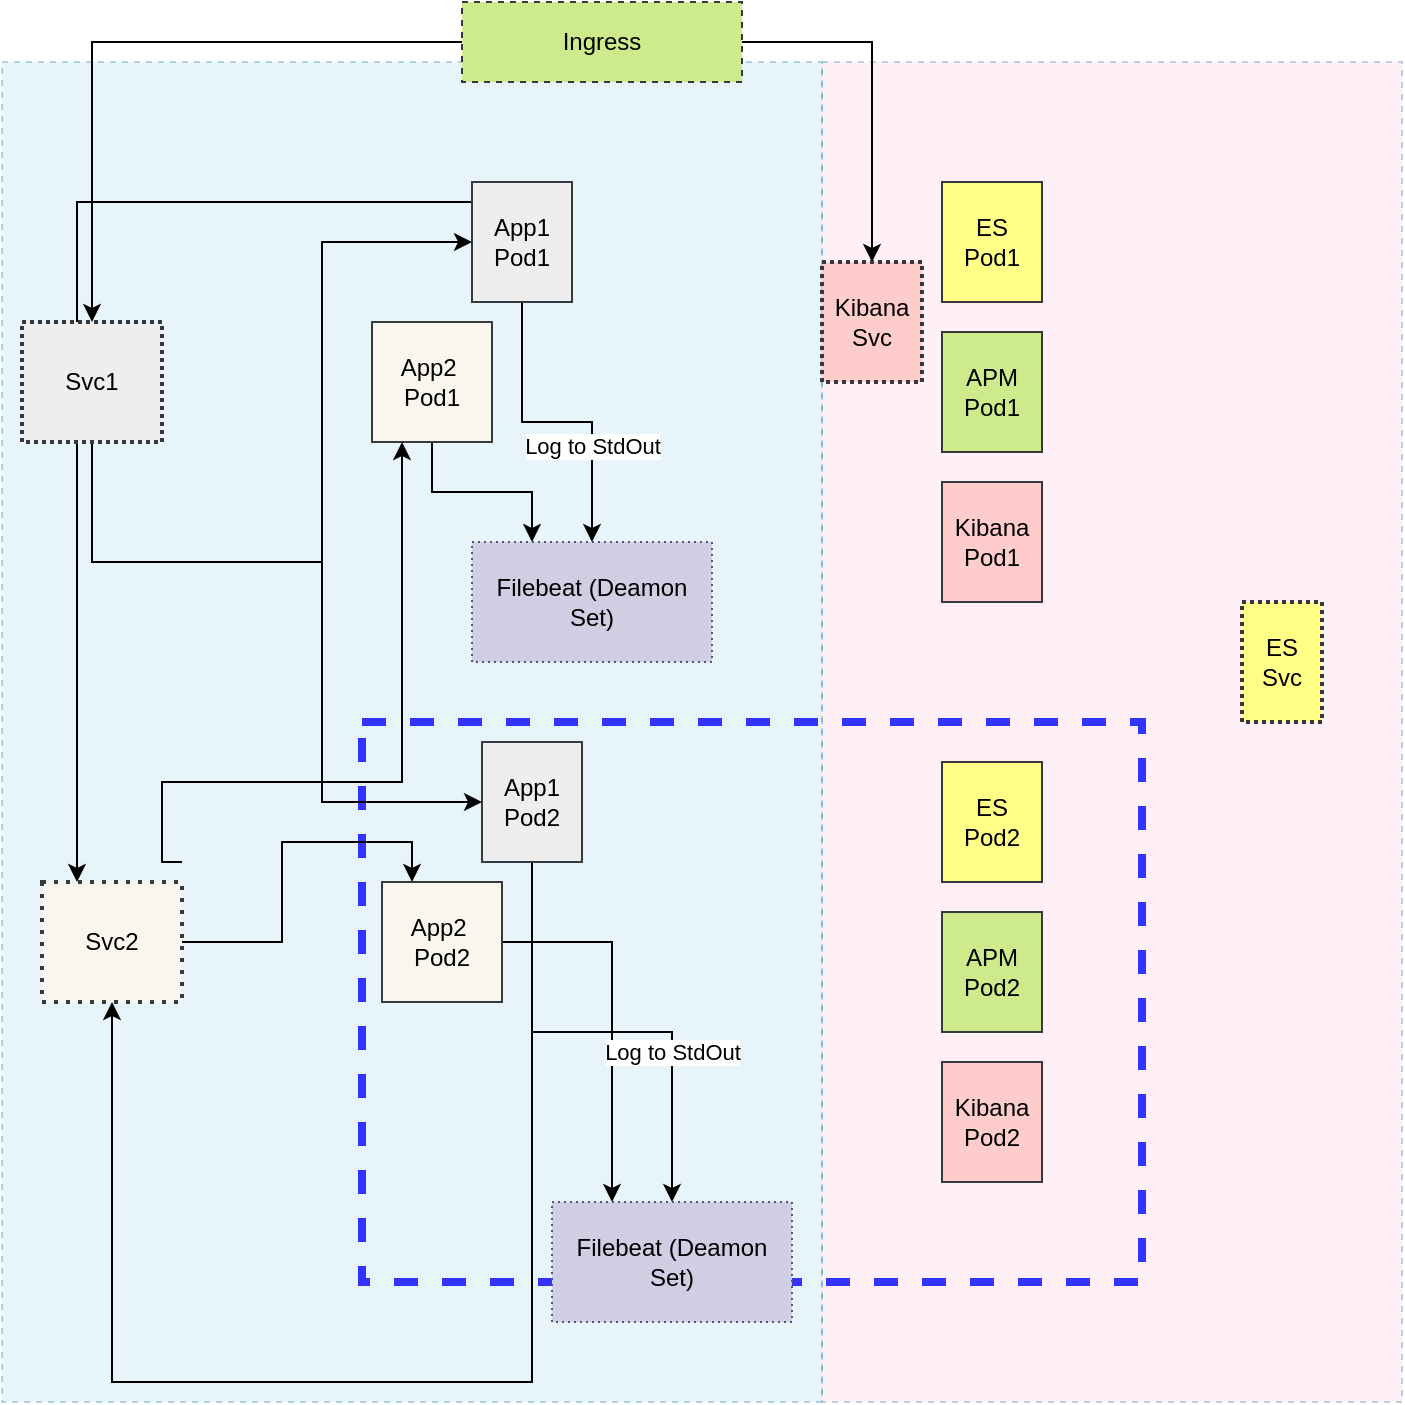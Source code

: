 <mxfile version="14.7.3" type="github">
  <diagram id="cIk-vyxDZrTRWjhDqOCu" name="Page-1">
    <mxGraphModel dx="1422" dy="772" grid="1" gridSize="10" guides="1" tooltips="1" connect="1" arrows="1" fold="1" page="1" pageScale="1" pageWidth="850" pageHeight="1100" math="0" shadow="0">
      <root>
        <mxCell id="0" />
        <mxCell id="1" parent="0" />
        <mxCell id="9aYvMdjIVm_r3RfQSN7k-29" value="" style="rounded=0;whiteSpace=wrap;html=1;dashed=1;strokeColor=#10739e;opacity=30;fillColor=#FFCCE6;" vertex="1" parent="1">
          <mxGeometry x="500" y="120" width="290" height="670" as="geometry" />
        </mxCell>
        <mxCell id="9aYvMdjIVm_r3RfQSN7k-5" value="" style="rounded=0;whiteSpace=wrap;html=1;dashed=1;fillColor=#b1ddf0;strokeColor=#10739e;opacity=30;" vertex="1" parent="1">
          <mxGeometry x="90" y="120" width="410" height="670" as="geometry" />
        </mxCell>
        <mxCell id="9aYvMdjIVm_r3RfQSN7k-3" value="" style="rounded=0;whiteSpace=wrap;html=1;dashed=1;fillColor=none;strokeWidth=4;strokeColor=#3333FF;" vertex="1" parent="1">
          <mxGeometry x="270" y="450" width="390" height="280" as="geometry" />
        </mxCell>
        <mxCell id="9aYvMdjIVm_r3RfQSN7k-6" style="edgeStyle=orthogonalEdgeStyle;rounded=0;orthogonalLoop=1;jettySize=auto;html=1;entryX=0.25;entryY=0;entryDx=0;entryDy=0;" edge="1" parent="1" source="9aYvMdjIVm_r3RfQSN7k-1" target="9aYvMdjIVm_r3RfQSN7k-4">
          <mxGeometry relative="1" as="geometry" />
        </mxCell>
        <mxCell id="9aYvMdjIVm_r3RfQSN7k-1" value="App2&amp;nbsp;&lt;br&gt;Pod2" style="rounded=0;whiteSpace=wrap;html=1;fillColor=#f9f7ed;strokeColor=#36393d;" vertex="1" parent="1">
          <mxGeometry x="280" y="530" width="60" height="60" as="geometry" />
        </mxCell>
        <mxCell id="9aYvMdjIVm_r3RfQSN7k-8" style="edgeStyle=orthogonalEdgeStyle;rounded=0;orthogonalLoop=1;jettySize=auto;html=1;" edge="1" parent="1" source="9aYvMdjIVm_r3RfQSN7k-7" target="9aYvMdjIVm_r3RfQSN7k-4">
          <mxGeometry relative="1" as="geometry" />
        </mxCell>
        <mxCell id="9aYvMdjIVm_r3RfQSN7k-9" value="Log to StdOut" style="edgeLabel;html=1;align=center;verticalAlign=middle;resizable=0;points=[];" vertex="1" connectable="0" parent="9aYvMdjIVm_r3RfQSN7k-8">
          <mxGeometry x="0.371" relative="1" as="geometry">
            <mxPoint as="offset" />
          </mxGeometry>
        </mxCell>
        <mxCell id="9aYvMdjIVm_r3RfQSN7k-24" style="edgeStyle=orthogonalEdgeStyle;rounded=0;orthogonalLoop=1;jettySize=auto;html=1;entryX=0.5;entryY=1;entryDx=0;entryDy=0;" edge="1" parent="1" source="9aYvMdjIVm_r3RfQSN7k-7" target="9aYvMdjIVm_r3RfQSN7k-18">
          <mxGeometry relative="1" as="geometry">
            <Array as="points">
              <mxPoint x="355" y="780" />
              <mxPoint x="145" y="780" />
            </Array>
          </mxGeometry>
        </mxCell>
        <mxCell id="9aYvMdjIVm_r3RfQSN7k-7" value="App1&lt;br&gt;Pod2" style="rounded=0;whiteSpace=wrap;html=1;fillColor=#eeeeee;strokeColor=#36393d;" vertex="1" parent="1">
          <mxGeometry x="330" y="460" width="50" height="60" as="geometry" />
        </mxCell>
        <mxCell id="9aYvMdjIVm_r3RfQSN7k-11" style="edgeStyle=orthogonalEdgeStyle;rounded=0;orthogonalLoop=1;jettySize=auto;html=1;entryX=0.25;entryY=0;entryDx=0;entryDy=0;" edge="1" parent="1" source="9aYvMdjIVm_r3RfQSN7k-12" target="9aYvMdjIVm_r3RfQSN7k-13">
          <mxGeometry relative="1" as="geometry" />
        </mxCell>
        <mxCell id="9aYvMdjIVm_r3RfQSN7k-12" value="App2&amp;nbsp;&lt;br&gt;Pod1" style="rounded=0;whiteSpace=wrap;html=1;fillColor=#f9f7ed;strokeColor=#36393d;" vertex="1" parent="1">
          <mxGeometry x="275" y="250" width="60" height="60" as="geometry" />
        </mxCell>
        <mxCell id="9aYvMdjIVm_r3RfQSN7k-13" value="Filebeat (Deamon Set)" style="rounded=0;whiteSpace=wrap;html=1;dashed=1;dashPattern=1 2;fillColor=#d0cee2;strokeColor=#56517e;" vertex="1" parent="1">
          <mxGeometry x="325" y="360" width="120" height="60" as="geometry" />
        </mxCell>
        <mxCell id="9aYvMdjIVm_r3RfQSN7k-14" style="edgeStyle=orthogonalEdgeStyle;rounded=0;orthogonalLoop=1;jettySize=auto;html=1;" edge="1" parent="1" source="9aYvMdjIVm_r3RfQSN7k-16" target="9aYvMdjIVm_r3RfQSN7k-13">
          <mxGeometry relative="1" as="geometry" />
        </mxCell>
        <mxCell id="9aYvMdjIVm_r3RfQSN7k-15" value="Log to StdOut" style="edgeLabel;html=1;align=center;verticalAlign=middle;resizable=0;points=[];" vertex="1" connectable="0" parent="9aYvMdjIVm_r3RfQSN7k-14">
          <mxGeometry x="0.371" relative="1" as="geometry">
            <mxPoint as="offset" />
          </mxGeometry>
        </mxCell>
        <mxCell id="9aYvMdjIVm_r3RfQSN7k-27" style="edgeStyle=orthogonalEdgeStyle;rounded=0;orthogonalLoop=1;jettySize=auto;html=1;entryX=0.25;entryY=0;entryDx=0;entryDy=0;" edge="1" parent="1" source="9aYvMdjIVm_r3RfQSN7k-16" target="9aYvMdjIVm_r3RfQSN7k-18">
          <mxGeometry relative="1" as="geometry">
            <Array as="points">
              <mxPoint x="128" y="190" />
            </Array>
          </mxGeometry>
        </mxCell>
        <mxCell id="9aYvMdjIVm_r3RfQSN7k-16" value="App1&lt;br&gt;Pod1" style="rounded=0;whiteSpace=wrap;html=1;fillColor=#eeeeee;strokeColor=#36393d;" vertex="1" parent="1">
          <mxGeometry x="325" y="180" width="50" height="60" as="geometry" />
        </mxCell>
        <mxCell id="9aYvMdjIVm_r3RfQSN7k-19" style="edgeStyle=orthogonalEdgeStyle;rounded=0;orthogonalLoop=1;jettySize=auto;html=1;entryX=0;entryY=0.5;entryDx=0;entryDy=0;" edge="1" parent="1" source="9aYvMdjIVm_r3RfQSN7k-17" target="9aYvMdjIVm_r3RfQSN7k-16">
          <mxGeometry relative="1" as="geometry">
            <Array as="points">
              <mxPoint x="250" y="370" />
              <mxPoint x="250" y="210" />
            </Array>
          </mxGeometry>
        </mxCell>
        <mxCell id="9aYvMdjIVm_r3RfQSN7k-20" style="edgeStyle=orthogonalEdgeStyle;rounded=0;orthogonalLoop=1;jettySize=auto;html=1;entryX=0;entryY=0.5;entryDx=0;entryDy=0;" edge="1" parent="1" source="9aYvMdjIVm_r3RfQSN7k-17" target="9aYvMdjIVm_r3RfQSN7k-7">
          <mxGeometry relative="1" as="geometry">
            <Array as="points">
              <mxPoint x="250" y="370" />
              <mxPoint x="250" y="490" />
            </Array>
          </mxGeometry>
        </mxCell>
        <mxCell id="9aYvMdjIVm_r3RfQSN7k-17" value="Svc1" style="rounded=0;whiteSpace=wrap;html=1;dashed=1;fillColor=#eeeeee;strokeColor=#36393d;strokeWidth=2;dashPattern=1 1;" vertex="1" parent="1">
          <mxGeometry x="100" y="250" width="70" height="60" as="geometry" />
        </mxCell>
        <mxCell id="9aYvMdjIVm_r3RfQSN7k-21" style="edgeStyle=orthogonalEdgeStyle;rounded=0;orthogonalLoop=1;jettySize=auto;html=1;entryX=0.25;entryY=0;entryDx=0;entryDy=0;" edge="1" parent="1" source="9aYvMdjIVm_r3RfQSN7k-18" target="9aYvMdjIVm_r3RfQSN7k-1">
          <mxGeometry relative="1" as="geometry" />
        </mxCell>
        <mxCell id="9aYvMdjIVm_r3RfQSN7k-22" style="edgeStyle=orthogonalEdgeStyle;rounded=0;orthogonalLoop=1;jettySize=auto;html=1;entryX=0.25;entryY=1;entryDx=0;entryDy=0;" edge="1" parent="1" target="9aYvMdjIVm_r3RfQSN7k-12">
          <mxGeometry relative="1" as="geometry">
            <mxPoint x="180" y="520" as="sourcePoint" />
            <Array as="points">
              <mxPoint x="170" y="520" />
              <mxPoint x="170" y="480" />
              <mxPoint x="290" y="480" />
            </Array>
          </mxGeometry>
        </mxCell>
        <mxCell id="9aYvMdjIVm_r3RfQSN7k-18" value="Svc2" style="rounded=0;whiteSpace=wrap;html=1;dashed=1;fillColor=#f9f7ed;strokeColor=#36393d;strokeWidth=2;dashPattern=1 2;" vertex="1" parent="1">
          <mxGeometry x="110" y="530" width="70" height="60" as="geometry" />
        </mxCell>
        <mxCell id="9aYvMdjIVm_r3RfQSN7k-26" style="edgeStyle=orthogonalEdgeStyle;rounded=0;orthogonalLoop=1;jettySize=auto;html=1;entryX=0.5;entryY=0;entryDx=0;entryDy=0;" edge="1" parent="1" source="9aYvMdjIVm_r3RfQSN7k-25" target="9aYvMdjIVm_r3RfQSN7k-17">
          <mxGeometry relative="1" as="geometry" />
        </mxCell>
        <mxCell id="9aYvMdjIVm_r3RfQSN7k-38" style="edgeStyle=orthogonalEdgeStyle;rounded=0;orthogonalLoop=1;jettySize=auto;html=1;" edge="1" parent="1" source="9aYvMdjIVm_r3RfQSN7k-25" target="9aYvMdjIVm_r3RfQSN7k-36">
          <mxGeometry relative="1" as="geometry" />
        </mxCell>
        <mxCell id="9aYvMdjIVm_r3RfQSN7k-25" value="Ingress" style="rounded=0;whiteSpace=wrap;html=1;dashed=1;fillColor=#cdeb8b;strokeColor=#36393d;" vertex="1" parent="1">
          <mxGeometry x="320" y="90" width="140" height="40" as="geometry" />
        </mxCell>
        <mxCell id="9aYvMdjIVm_r3RfQSN7k-4" value="Filebeat (Deamon Set)" style="rounded=0;whiteSpace=wrap;html=1;dashed=1;dashPattern=1 2;fillColor=#d0cee2;strokeColor=#56517e;" vertex="1" parent="1">
          <mxGeometry x="365" y="690" width="120" height="60" as="geometry" />
        </mxCell>
        <mxCell id="9aYvMdjIVm_r3RfQSN7k-30" value="ES&lt;br&gt;Pod1" style="rounded=0;whiteSpace=wrap;html=1;fillColor=#ffff88;strokeColor=#36393d;" vertex="1" parent="1">
          <mxGeometry x="560" y="180" width="50" height="60" as="geometry" />
        </mxCell>
        <mxCell id="9aYvMdjIVm_r3RfQSN7k-31" value="APM&lt;br&gt;Pod1" style="rounded=0;whiteSpace=wrap;html=1;fillColor=#cdeb8b;strokeColor=#36393d;" vertex="1" parent="1">
          <mxGeometry x="560" y="255" width="50" height="60" as="geometry" />
        </mxCell>
        <mxCell id="9aYvMdjIVm_r3RfQSN7k-32" value="Kibana&lt;br&gt;Pod1" style="rounded=0;whiteSpace=wrap;html=1;fillColor=#ffcccc;strokeColor=#36393d;" vertex="1" parent="1">
          <mxGeometry x="560" y="330" width="50" height="60" as="geometry" />
        </mxCell>
        <mxCell id="9aYvMdjIVm_r3RfQSN7k-33" value="ES&lt;br&gt;Pod2" style="rounded=0;whiteSpace=wrap;html=1;fillColor=#ffff88;strokeColor=#36393d;" vertex="1" parent="1">
          <mxGeometry x="560" y="470" width="50" height="60" as="geometry" />
        </mxCell>
        <mxCell id="9aYvMdjIVm_r3RfQSN7k-34" value="APM&lt;br&gt;Pod2" style="rounded=0;whiteSpace=wrap;html=1;fillColor=#cdeb8b;strokeColor=#36393d;" vertex="1" parent="1">
          <mxGeometry x="560" y="545" width="50" height="60" as="geometry" />
        </mxCell>
        <mxCell id="9aYvMdjIVm_r3RfQSN7k-35" value="Kibana&lt;br&gt;Pod2" style="rounded=0;whiteSpace=wrap;html=1;fillColor=#ffcccc;strokeColor=#36393d;" vertex="1" parent="1">
          <mxGeometry x="560" y="620" width="50" height="60" as="geometry" />
        </mxCell>
        <mxCell id="9aYvMdjIVm_r3RfQSN7k-36" value="Kibana&lt;br&gt;Svc" style="rounded=0;whiteSpace=wrap;html=1;fillColor=#ffcccc;strokeColor=#36393d;dashed=1;dashPattern=1 1;strokeWidth=2;" vertex="1" parent="1">
          <mxGeometry x="500" y="220" width="50" height="60" as="geometry" />
        </mxCell>
        <mxCell id="9aYvMdjIVm_r3RfQSN7k-23" value="ES Svc" style="rounded=0;whiteSpace=wrap;html=1;dashed=1;fillColor=#ffff88;strokeColor=#36393d;dashPattern=1 1;strokeWidth=2;" vertex="1" parent="1">
          <mxGeometry x="710" y="390" width="40" height="60" as="geometry" />
        </mxCell>
      </root>
    </mxGraphModel>
  </diagram>
</mxfile>
